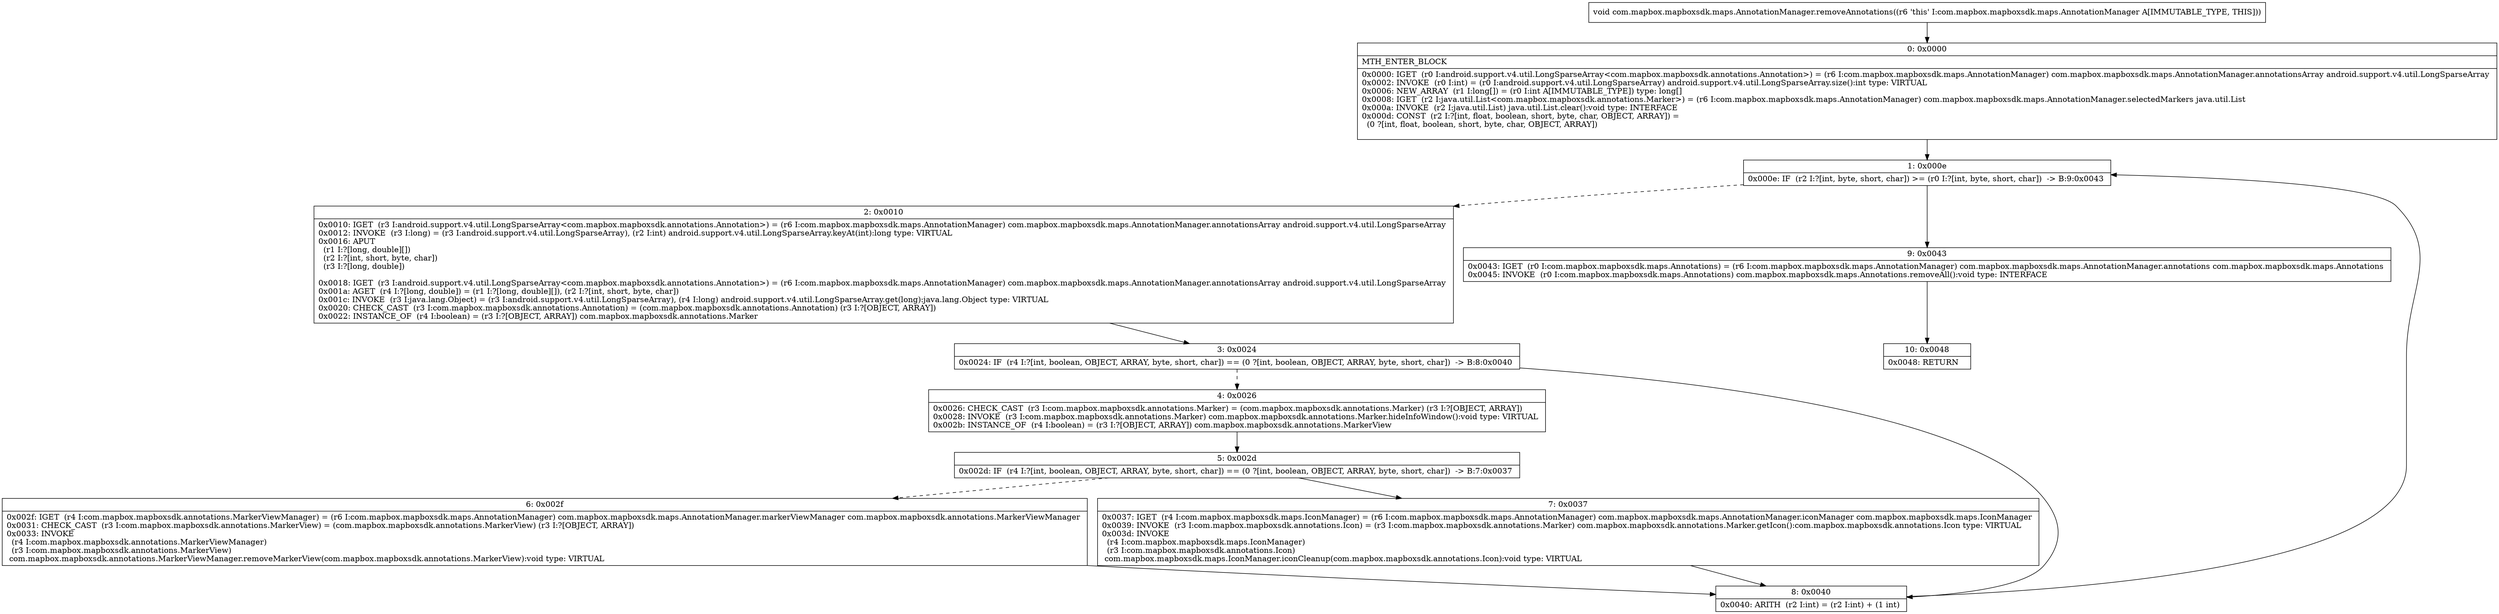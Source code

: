 digraph "CFG forcom.mapbox.mapboxsdk.maps.AnnotationManager.removeAnnotations()V" {
Node_0 [shape=record,label="{0\:\ 0x0000|MTH_ENTER_BLOCK\l|0x0000: IGET  (r0 I:android.support.v4.util.LongSparseArray\<com.mapbox.mapboxsdk.annotations.Annotation\>) = (r6 I:com.mapbox.mapboxsdk.maps.AnnotationManager) com.mapbox.mapboxsdk.maps.AnnotationManager.annotationsArray android.support.v4.util.LongSparseArray \l0x0002: INVOKE  (r0 I:int) = (r0 I:android.support.v4.util.LongSparseArray) android.support.v4.util.LongSparseArray.size():int type: VIRTUAL \l0x0006: NEW_ARRAY  (r1 I:long[]) = (r0 I:int A[IMMUTABLE_TYPE]) type: long[] \l0x0008: IGET  (r2 I:java.util.List\<com.mapbox.mapboxsdk.annotations.Marker\>) = (r6 I:com.mapbox.mapboxsdk.maps.AnnotationManager) com.mapbox.mapboxsdk.maps.AnnotationManager.selectedMarkers java.util.List \l0x000a: INVOKE  (r2 I:java.util.List) java.util.List.clear():void type: INTERFACE \l0x000d: CONST  (r2 I:?[int, float, boolean, short, byte, char, OBJECT, ARRAY]) = \l  (0 ?[int, float, boolean, short, byte, char, OBJECT, ARRAY])\l \l}"];
Node_1 [shape=record,label="{1\:\ 0x000e|0x000e: IF  (r2 I:?[int, byte, short, char]) \>= (r0 I:?[int, byte, short, char])  \-\> B:9:0x0043 \l}"];
Node_2 [shape=record,label="{2\:\ 0x0010|0x0010: IGET  (r3 I:android.support.v4.util.LongSparseArray\<com.mapbox.mapboxsdk.annotations.Annotation\>) = (r6 I:com.mapbox.mapboxsdk.maps.AnnotationManager) com.mapbox.mapboxsdk.maps.AnnotationManager.annotationsArray android.support.v4.util.LongSparseArray \l0x0012: INVOKE  (r3 I:long) = (r3 I:android.support.v4.util.LongSparseArray), (r2 I:int) android.support.v4.util.LongSparseArray.keyAt(int):long type: VIRTUAL \l0x0016: APUT  \l  (r1 I:?[long, double][])\l  (r2 I:?[int, short, byte, char])\l  (r3 I:?[long, double])\l \l0x0018: IGET  (r3 I:android.support.v4.util.LongSparseArray\<com.mapbox.mapboxsdk.annotations.Annotation\>) = (r6 I:com.mapbox.mapboxsdk.maps.AnnotationManager) com.mapbox.mapboxsdk.maps.AnnotationManager.annotationsArray android.support.v4.util.LongSparseArray \l0x001a: AGET  (r4 I:?[long, double]) = (r1 I:?[long, double][]), (r2 I:?[int, short, byte, char]) \l0x001c: INVOKE  (r3 I:java.lang.Object) = (r3 I:android.support.v4.util.LongSparseArray), (r4 I:long) android.support.v4.util.LongSparseArray.get(long):java.lang.Object type: VIRTUAL \l0x0020: CHECK_CAST  (r3 I:com.mapbox.mapboxsdk.annotations.Annotation) = (com.mapbox.mapboxsdk.annotations.Annotation) (r3 I:?[OBJECT, ARRAY]) \l0x0022: INSTANCE_OF  (r4 I:boolean) = (r3 I:?[OBJECT, ARRAY]) com.mapbox.mapboxsdk.annotations.Marker \l}"];
Node_3 [shape=record,label="{3\:\ 0x0024|0x0024: IF  (r4 I:?[int, boolean, OBJECT, ARRAY, byte, short, char]) == (0 ?[int, boolean, OBJECT, ARRAY, byte, short, char])  \-\> B:8:0x0040 \l}"];
Node_4 [shape=record,label="{4\:\ 0x0026|0x0026: CHECK_CAST  (r3 I:com.mapbox.mapboxsdk.annotations.Marker) = (com.mapbox.mapboxsdk.annotations.Marker) (r3 I:?[OBJECT, ARRAY]) \l0x0028: INVOKE  (r3 I:com.mapbox.mapboxsdk.annotations.Marker) com.mapbox.mapboxsdk.annotations.Marker.hideInfoWindow():void type: VIRTUAL \l0x002b: INSTANCE_OF  (r4 I:boolean) = (r3 I:?[OBJECT, ARRAY]) com.mapbox.mapboxsdk.annotations.MarkerView \l}"];
Node_5 [shape=record,label="{5\:\ 0x002d|0x002d: IF  (r4 I:?[int, boolean, OBJECT, ARRAY, byte, short, char]) == (0 ?[int, boolean, OBJECT, ARRAY, byte, short, char])  \-\> B:7:0x0037 \l}"];
Node_6 [shape=record,label="{6\:\ 0x002f|0x002f: IGET  (r4 I:com.mapbox.mapboxsdk.annotations.MarkerViewManager) = (r6 I:com.mapbox.mapboxsdk.maps.AnnotationManager) com.mapbox.mapboxsdk.maps.AnnotationManager.markerViewManager com.mapbox.mapboxsdk.annotations.MarkerViewManager \l0x0031: CHECK_CAST  (r3 I:com.mapbox.mapboxsdk.annotations.MarkerView) = (com.mapbox.mapboxsdk.annotations.MarkerView) (r3 I:?[OBJECT, ARRAY]) \l0x0033: INVOKE  \l  (r4 I:com.mapbox.mapboxsdk.annotations.MarkerViewManager)\l  (r3 I:com.mapbox.mapboxsdk.annotations.MarkerView)\l com.mapbox.mapboxsdk.annotations.MarkerViewManager.removeMarkerView(com.mapbox.mapboxsdk.annotations.MarkerView):void type: VIRTUAL \l}"];
Node_7 [shape=record,label="{7\:\ 0x0037|0x0037: IGET  (r4 I:com.mapbox.mapboxsdk.maps.IconManager) = (r6 I:com.mapbox.mapboxsdk.maps.AnnotationManager) com.mapbox.mapboxsdk.maps.AnnotationManager.iconManager com.mapbox.mapboxsdk.maps.IconManager \l0x0039: INVOKE  (r3 I:com.mapbox.mapboxsdk.annotations.Icon) = (r3 I:com.mapbox.mapboxsdk.annotations.Marker) com.mapbox.mapboxsdk.annotations.Marker.getIcon():com.mapbox.mapboxsdk.annotations.Icon type: VIRTUAL \l0x003d: INVOKE  \l  (r4 I:com.mapbox.mapboxsdk.maps.IconManager)\l  (r3 I:com.mapbox.mapboxsdk.annotations.Icon)\l com.mapbox.mapboxsdk.maps.IconManager.iconCleanup(com.mapbox.mapboxsdk.annotations.Icon):void type: VIRTUAL \l}"];
Node_8 [shape=record,label="{8\:\ 0x0040|0x0040: ARITH  (r2 I:int) = (r2 I:int) + (1 int) \l}"];
Node_9 [shape=record,label="{9\:\ 0x0043|0x0043: IGET  (r0 I:com.mapbox.mapboxsdk.maps.Annotations) = (r6 I:com.mapbox.mapboxsdk.maps.AnnotationManager) com.mapbox.mapboxsdk.maps.AnnotationManager.annotations com.mapbox.mapboxsdk.maps.Annotations \l0x0045: INVOKE  (r0 I:com.mapbox.mapboxsdk.maps.Annotations) com.mapbox.mapboxsdk.maps.Annotations.removeAll():void type: INTERFACE \l}"];
Node_10 [shape=record,label="{10\:\ 0x0048|0x0048: RETURN   \l}"];
MethodNode[shape=record,label="{void com.mapbox.mapboxsdk.maps.AnnotationManager.removeAnnotations((r6 'this' I:com.mapbox.mapboxsdk.maps.AnnotationManager A[IMMUTABLE_TYPE, THIS])) }"];
MethodNode -> Node_0;
Node_0 -> Node_1;
Node_1 -> Node_2[style=dashed];
Node_1 -> Node_9;
Node_2 -> Node_3;
Node_3 -> Node_4[style=dashed];
Node_3 -> Node_8;
Node_4 -> Node_5;
Node_5 -> Node_6[style=dashed];
Node_5 -> Node_7;
Node_6 -> Node_8;
Node_7 -> Node_8;
Node_8 -> Node_1;
Node_9 -> Node_10;
}

